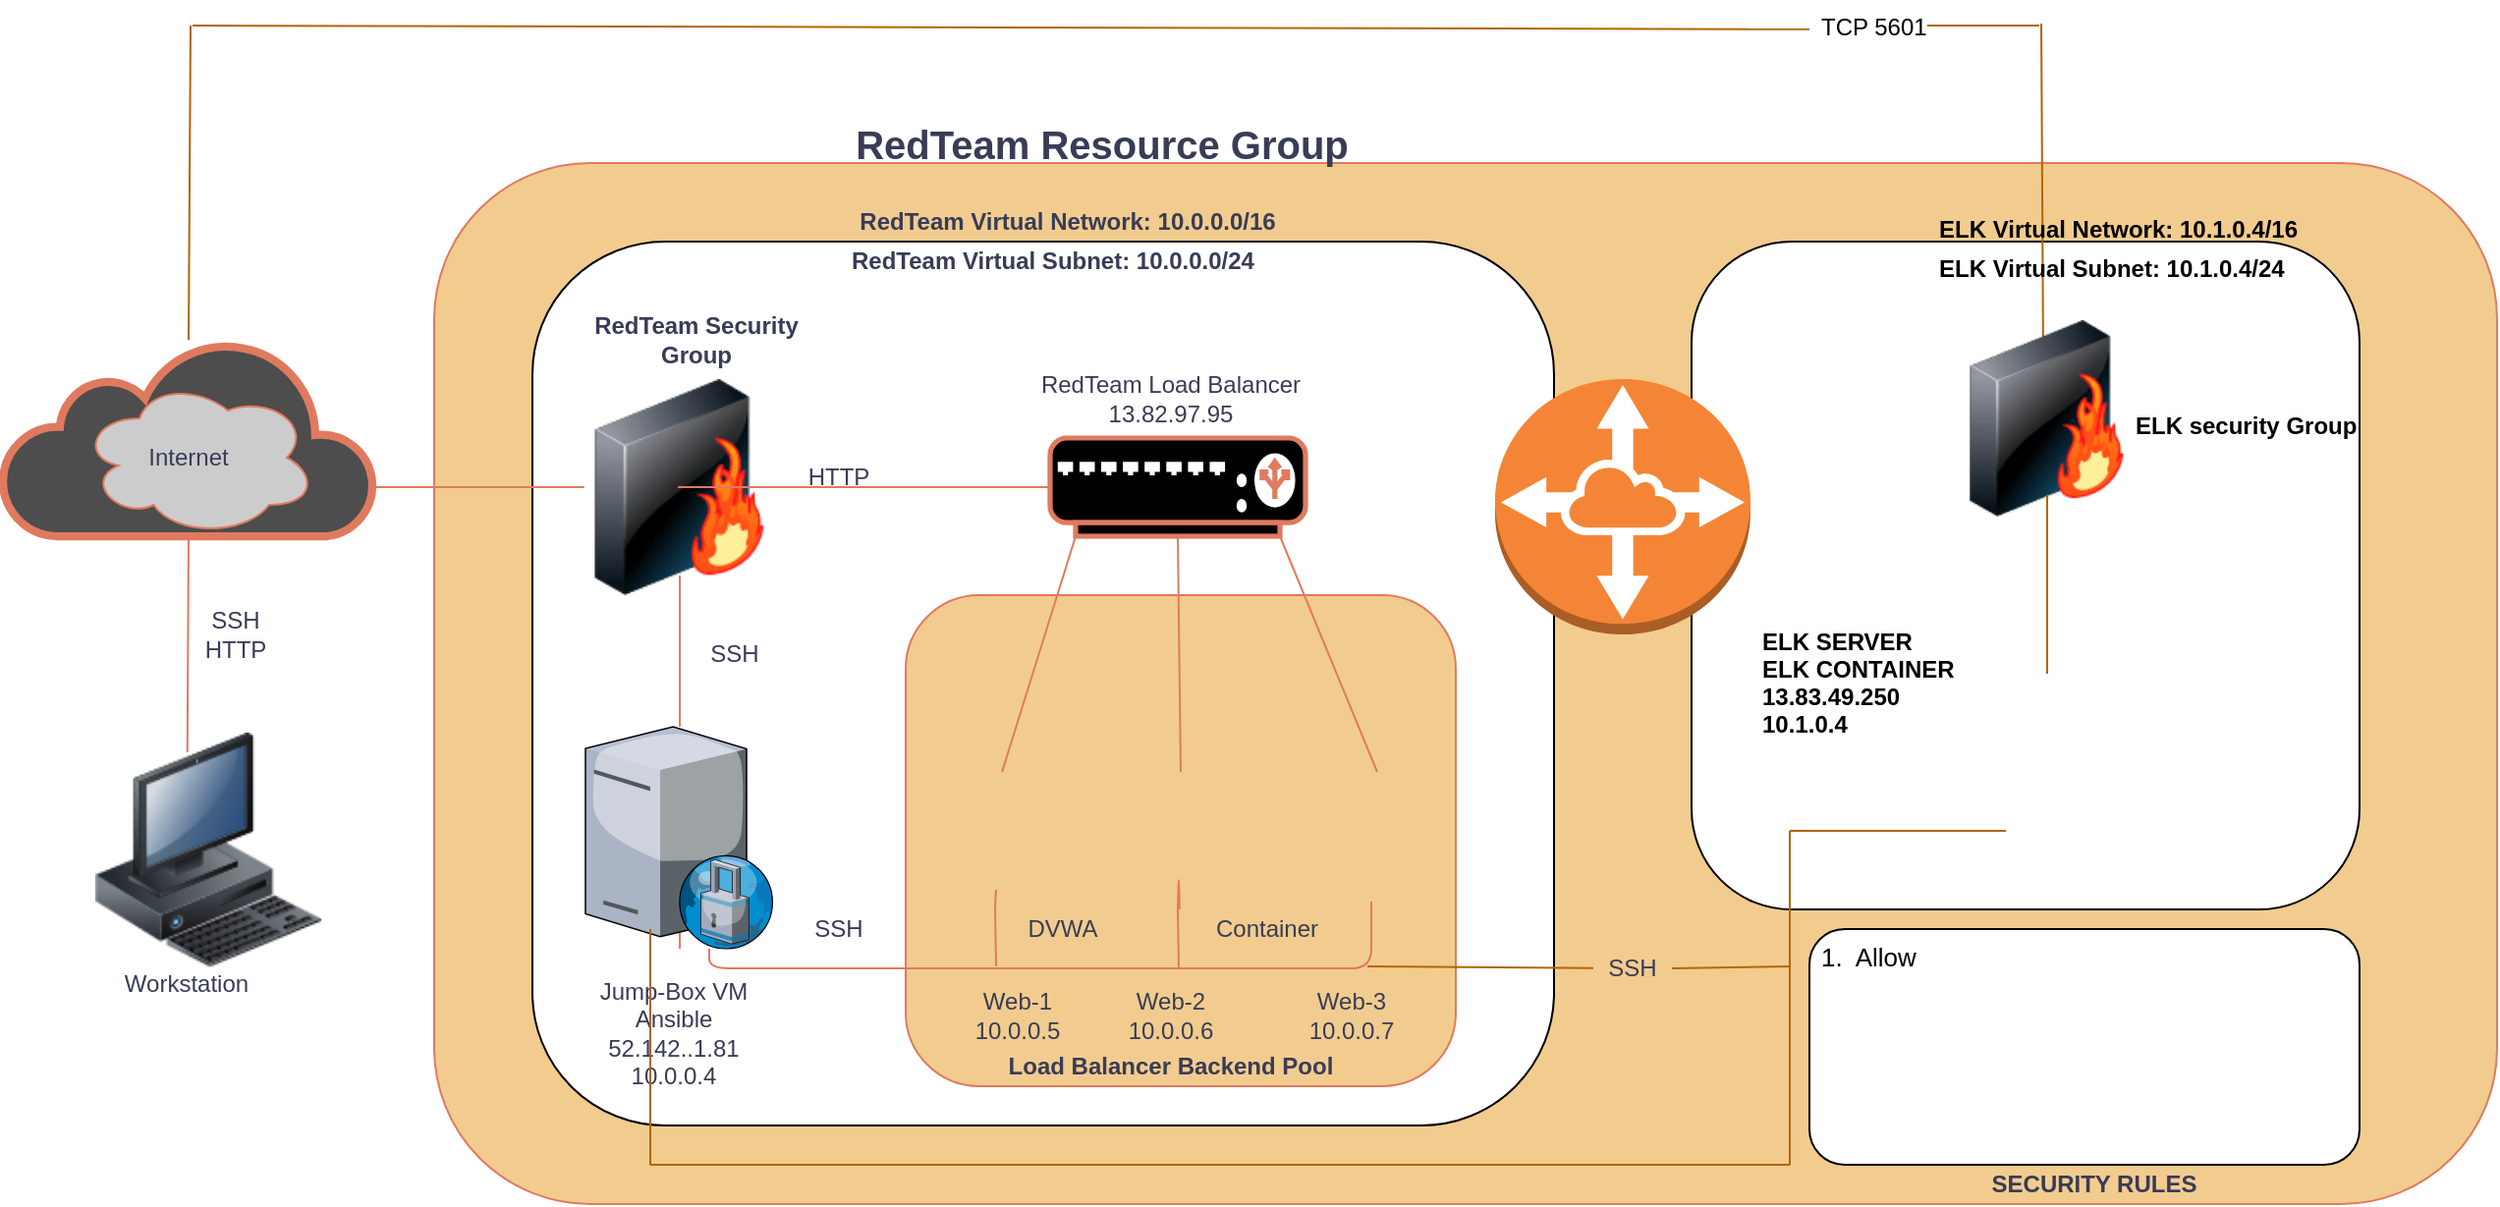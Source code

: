 <mxfile version="15.3.0" type="github">
  <diagram id="slnVbbzJdbbrH4En2uYu" name="Page-1">
    <mxGraphModel dx="1303" dy="1783" grid="1" gridSize="10" guides="0" tooltips="1" connect="1" arrows="1" fold="1" page="1" pageScale="1" pageWidth="850" pageHeight="1100" background="#FFFFFF" math="0" shadow="0">
      <root>
        <mxCell id="0" />
        <mxCell id="1" parent="0" />
        <mxCell id="NULseq0uM478Y7bA-dPA-58" value="" style="whiteSpace=wrap;html=1;rounded=1;fillColor=#F2CC8F;strokeColor=#E07A5F;fontColor=#393C56;" parent="1" vertex="1">
          <mxGeometry x="300" y="-60" width="1050" height="530" as="geometry" />
        </mxCell>
        <mxCell id="NULseq0uM478Y7bA-dPA-47" style="edgeStyle=none;rounded=1;orthogonalLoop=1;jettySize=auto;html=1;exitX=0.5;exitY=1;exitDx=0;exitDy=0;exitPerimeter=0;startArrow=none;startFill=0;endArrow=none;endFill=0;strokeColor=#E07A5F;labelBackgroundColor=#F4F1DE;fontColor=#393C56;" parent="1" source="NULseq0uM478Y7bA-dPA-13" edge="1">
          <mxGeometry relative="1" as="geometry">
            <mxPoint x="174.368" y="240" as="targetPoint" />
          </mxGeometry>
        </mxCell>
        <mxCell id="7xtBX2tsmSPpo3_qQwMU-17" style="edgeStyle=none;rounded=0;orthogonalLoop=1;jettySize=auto;html=1;exitX=0.5;exitY=0.08;exitDx=0;exitDy=0;exitPerimeter=0;startArrow=none;startFill=0;endArrow=none;endFill=0;fillColor=#fad7ac;strokeColor=#b46504;" parent="1" edge="1">
          <mxGeometry relative="1" as="geometry">
            <mxPoint x="176" y="-130" as="targetPoint" />
            <mxPoint x="175" y="30" as="sourcePoint" />
          </mxGeometry>
        </mxCell>
        <mxCell id="NULseq0uM478Y7bA-dPA-13" value="" style="html=1;outlineConnect=0;fillColor=#4D4D4D;strokeColor=#E07A5F;gradientDirection=north;strokeWidth=2;shape=mxgraph.networks.cloud;fontColor=#393C56;" parent="1" vertex="1">
          <mxGeometry x="80" y="30" width="190" height="100" as="geometry" />
        </mxCell>
        <mxCell id="NULseq0uM478Y7bA-dPA-22" value="" style="whiteSpace=wrap;html=1;rounded=1;" parent="1" vertex="1">
          <mxGeometry x="350" y="-20" width="520" height="450" as="geometry" />
        </mxCell>
        <mxCell id="NULseq0uM478Y7bA-dPA-14" value="" style="ellipse;shape=cloud;whiteSpace=wrap;html=1;direction=east;fillColor=#CCCCCC;strokeColor=#E07A5F;fontColor=#393C56;" parent="1" vertex="1">
          <mxGeometry x="120" y="50" width="120" height="80" as="geometry" />
        </mxCell>
        <mxCell id="NULseq0uM478Y7bA-dPA-26" value="" style="whiteSpace=wrap;html=1;strokeColor=#E07A5F;fillColor=#F2CC8F;rounded=1;fontColor=#393C56;" parent="1" vertex="1">
          <mxGeometry x="540" y="160" width="280" height="250" as="geometry" />
        </mxCell>
        <mxCell id="NULseq0uM478Y7bA-dPA-54" style="edgeStyle=none;rounded=1;orthogonalLoop=1;jettySize=auto;html=1;exitX=0.5;exitY=1;exitDx=0;exitDy=0;startArrow=none;startFill=0;endArrow=none;endFill=0;strokeColor=#E07A5F;labelBackgroundColor=#F4F1DE;fontColor=#393C56;" parent="1" source="NULseq0uM478Y7bA-dPA-15" edge="1">
          <mxGeometry relative="1" as="geometry">
            <mxPoint x="679" y="350" as="targetPoint" />
          </mxGeometry>
        </mxCell>
        <mxCell id="NULseq0uM478Y7bA-dPA-15" value="" style="shape=image;html=1;verticalAlign=top;verticalLabelPosition=bottom;imageAspect=0;aspect=fixed;image=https://cdn3.iconfinder.com/data/icons/prored/Network%20Online.png;labelBackgroundColor=#F4F1DE;fillColor=#F2CC8F;strokeColor=#E07A5F;fontColor=#393C56;" parent="1" vertex="1">
          <mxGeometry x="632" y="227" width="93" height="93" as="geometry" />
        </mxCell>
        <mxCell id="NULseq0uM478Y7bA-dPA-42" style="edgeStyle=none;rounded=1;orthogonalLoop=1;jettySize=auto;html=1;exitX=0.5;exitY=1;exitDx=0;exitDy=0;startArrow=none;startFill=0;endArrow=none;endFill=0;strokeColor=#E07A5F;labelBackgroundColor=#F4F1DE;fontColor=#393C56;" parent="1" source="NULseq0uM478Y7bA-dPA-17" target="NULseq0uM478Y7bA-dPA-24" edge="1">
          <mxGeometry relative="1" as="geometry" />
        </mxCell>
        <mxCell id="NULseq0uM478Y7bA-dPA-45" style="edgeStyle=none;rounded=1;orthogonalLoop=1;jettySize=auto;html=1;exitX=0;exitY=0.5;exitDx=0;exitDy=0;startArrow=none;startFill=0;endArrow=none;endFill=0;strokeColor=#E07A5F;labelBackgroundColor=#F4F1DE;fontColor=#393C56;" parent="1" source="NULseq0uM478Y7bA-dPA-17" edge="1">
          <mxGeometry relative="1" as="geometry">
            <mxPoint x="270" y="105" as="targetPoint" />
            <Array as="points">
              <mxPoint x="310" y="105" />
            </Array>
          </mxGeometry>
        </mxCell>
        <mxCell id="NULseq0uM478Y7bA-dPA-17" value="" style="image;html=1;image=img/lib/clip_art/networking/Firewall-page1_128x128.png;labelBackgroundColor=#F4F1DE;fillColor=#F2CC8F;strokeColor=#E07A5F;fontColor=#393C56;" parent="1" vertex="1">
          <mxGeometry x="364.03" y="50" width="122" height="110" as="geometry" />
        </mxCell>
        <mxCell id="NULseq0uM478Y7bA-dPA-21" value="" style="shape=image;html=1;verticalAlign=top;verticalLabelPosition=bottom;imageAspect=0;aspect=fixed;image=https://cdn3.iconfinder.com/data/icons/prored/Network%20Online.png;labelBackgroundColor=#F4F1DE;fillColor=#F2CC8F;strokeColor=#E07A5F;fontColor=#393C56;" parent="1" vertex="1">
          <mxGeometry x="720" y="227" width="93" height="93" as="geometry" />
        </mxCell>
        <mxCell id="NULseq0uM478Y7bA-dPA-34" style="rounded=1;orthogonalLoop=1;jettySize=auto;html=1;exitX=0.1;exitY=1;exitDx=0;exitDy=0;exitPerimeter=0;entryX=0.538;entryY=0.247;entryDx=0;entryDy=0;entryPerimeter=0;endArrow=none;endFill=0;labelBackgroundColor=#F4F1DE;strokeColor=#E07A5F;fontColor=#393C56;" parent="1" source="NULseq0uM478Y7bA-dPA-3" target="NULseq0uM478Y7bA-dPA-23" edge="1">
          <mxGeometry relative="1" as="geometry" />
        </mxCell>
        <mxCell id="NULseq0uM478Y7bA-dPA-35" style="edgeStyle=none;rounded=1;orthogonalLoop=1;jettySize=auto;html=1;exitX=0.5;exitY=1;exitDx=0;exitDy=0;exitPerimeter=0;entryX=0.516;entryY=0.247;entryDx=0;entryDy=0;entryPerimeter=0;endArrow=none;endFill=0;labelBackgroundColor=#F4F1DE;strokeColor=#E07A5F;fontColor=#393C56;" parent="1" source="NULseq0uM478Y7bA-dPA-3" target="NULseq0uM478Y7bA-dPA-15" edge="1">
          <mxGeometry relative="1" as="geometry" />
        </mxCell>
        <mxCell id="NULseq0uM478Y7bA-dPA-36" style="edgeStyle=none;rounded=1;orthogonalLoop=1;jettySize=auto;html=1;exitX=0.9;exitY=1;exitDx=0;exitDy=0;exitPerimeter=0;entryX=0.538;entryY=0.247;entryDx=0;entryDy=0;entryPerimeter=0;strokeColor=none;labelBackgroundColor=#F4F1DE;fontColor=#393C56;" parent="1" source="NULseq0uM478Y7bA-dPA-3" target="NULseq0uM478Y7bA-dPA-21" edge="1">
          <mxGeometry relative="1" as="geometry" />
        </mxCell>
        <mxCell id="NULseq0uM478Y7bA-dPA-37" style="edgeStyle=none;rounded=1;orthogonalLoop=1;jettySize=auto;html=1;exitX=0.9;exitY=1;exitDx=0;exitDy=0;exitPerimeter=0;strokeColor=#E07A5F;startArrow=none;startFill=0;endArrow=none;endFill=0;labelBackgroundColor=#F4F1DE;fontColor=#393C56;" parent="1" source="NULseq0uM478Y7bA-dPA-3" edge="1">
          <mxGeometry relative="1" as="geometry">
            <mxPoint x="780" y="250" as="targetPoint" />
          </mxGeometry>
        </mxCell>
        <mxCell id="NULseq0uM478Y7bA-dPA-40" style="edgeStyle=none;rounded=1;orthogonalLoop=1;jettySize=auto;html=1;exitX=0;exitY=0.5;exitDx=0;exitDy=0;exitPerimeter=0;entryX=0.492;entryY=0.5;entryDx=0;entryDy=0;entryPerimeter=0;startArrow=none;startFill=0;endArrow=none;endFill=0;strokeColor=#E07A5F;labelBackgroundColor=#F4F1DE;fontColor=#393C56;" parent="1" source="NULseq0uM478Y7bA-dPA-3" target="NULseq0uM478Y7bA-dPA-17" edge="1">
          <mxGeometry relative="1" as="geometry" />
        </mxCell>
        <mxCell id="NULseq0uM478Y7bA-dPA-3" value="" style="fontColor=#393C56;verticalAlign=top;verticalLabelPosition=bottom;labelPosition=center;align=center;html=1;outlineConnect=0;fillColor=#000000;strokeColor=#E07A5F;gradientDirection=north;strokeWidth=2;shape=mxgraph.networks.load_balancer;" parent="1" vertex="1">
          <mxGeometry x="613.5" y="80" width="130" height="50" as="geometry" />
        </mxCell>
        <mxCell id="NULseq0uM478Y7bA-dPA-52" style="edgeStyle=none;rounded=1;orthogonalLoop=1;jettySize=auto;html=1;exitX=0.5;exitY=1;exitDx=0;exitDy=0;startArrow=none;startFill=0;endArrow=none;endFill=0;strokeColor=#E07A5F;labelBackgroundColor=#F4F1DE;fontColor=#393C56;" parent="1" source="NULseq0uM478Y7bA-dPA-23" edge="1">
          <mxGeometry relative="1" as="geometry">
            <mxPoint x="586" y="349" as="targetPoint" />
          </mxGeometry>
        </mxCell>
        <mxCell id="NULseq0uM478Y7bA-dPA-23" value="" style="shape=image;html=1;verticalAlign=top;verticalLabelPosition=bottom;imageAspect=0;aspect=fixed;image=https://cdn3.iconfinder.com/data/icons/prored/Network%20Online.png;labelBackgroundColor=#F4F1DE;fillColor=#F2CC8F;strokeColor=#E07A5F;fontColor=#393C56;" parent="1" vertex="1">
          <mxGeometry x="539" y="227" width="93" height="93" as="geometry" />
        </mxCell>
        <mxCell id="NULseq0uM478Y7bA-dPA-50" style="edgeStyle=orthogonalEdgeStyle;rounded=1;orthogonalLoop=1;jettySize=auto;html=1;startArrow=none;startFill=0;endArrow=none;endFill=0;strokeColor=#E07A5F;labelBackgroundColor=#F4F1DE;fontColor=#393C56;" parent="1" source="NULseq0uM478Y7bA-dPA-24" target="NULseq0uM478Y7bA-dPA-22" edge="1">
          <mxGeometry relative="1" as="geometry">
            <Array as="points">
              <mxPoint x="570" y="390" />
              <mxPoint x="570" y="390" />
            </Array>
          </mxGeometry>
        </mxCell>
        <mxCell id="NULseq0uM478Y7bA-dPA-51" style="rounded=1;orthogonalLoop=1;jettySize=auto;html=1;startArrow=none;startFill=0;endArrow=none;endFill=0;strokeColor=#E07A5F;edgeStyle=orthogonalEdgeStyle;labelBackgroundColor=#F4F1DE;fontColor=#393C56;" parent="1" source="NULseq0uM478Y7bA-dPA-24" edge="1">
          <mxGeometry relative="1" as="geometry">
            <mxPoint x="777" y="316" as="targetPoint" />
            <Array as="points">
              <mxPoint x="440" y="350" />
              <mxPoint x="777" y="350" />
            </Array>
          </mxGeometry>
        </mxCell>
        <mxCell id="NULseq0uM478Y7bA-dPA-24" value="" style="verticalLabelPosition=bottom;sketch=0;aspect=fixed;html=1;verticalAlign=top;strokeColor=#E07A5F;align=center;outlineConnect=0;shape=mxgraph.citrix.proxy_server;fillColor=#F2CC8F;fontColor=#393C56;" parent="1" vertex="1">
          <mxGeometry x="377" y="227" width="96.05" height="113" as="geometry" />
        </mxCell>
        <mxCell id="NULseq0uM478Y7bA-dPA-43" style="edgeStyle=none;rounded=1;orthogonalLoop=1;jettySize=auto;html=1;exitX=0.5;exitY=1;exitDx=0;exitDy=0;entryX=0.5;entryY=0.909;entryDx=0;entryDy=0;entryPerimeter=0;startArrow=none;startFill=0;endArrow=none;endFill=0;strokeColor=#E07A5F;labelBackgroundColor=#F4F1DE;fontColor=#393C56;" parent="1" source="NULseq0uM478Y7bA-dPA-17" target="NULseq0uM478Y7bA-dPA-17" edge="1">
          <mxGeometry relative="1" as="geometry" />
        </mxCell>
        <mxCell id="NULseq0uM478Y7bA-dPA-46" style="edgeStyle=none;rounded=1;orthogonalLoop=1;jettySize=auto;html=1;exitX=0;exitY=0.5;exitDx=0;exitDy=0;startArrow=none;startFill=0;endArrow=none;endFill=0;strokeColor=#E07A5F;labelBackgroundColor=#F4F1DE;fontColor=#393C56;" parent="1" source="NULseq0uM478Y7bA-dPA-17" target="NULseq0uM478Y7bA-dPA-17" edge="1">
          <mxGeometry relative="1" as="geometry">
            <Array as="points">
              <mxPoint x="380" y="105" />
            </Array>
          </mxGeometry>
        </mxCell>
        <mxCell id="NULseq0uM478Y7bA-dPA-53" style="edgeStyle=none;rounded=1;orthogonalLoop=1;jettySize=auto;html=1;exitX=0.5;exitY=1;exitDx=0;exitDy=0;entryX=0.505;entryY=0.892;entryDx=0;entryDy=0;entryPerimeter=0;startArrow=none;startFill=0;endArrow=none;endFill=0;strokeColor=#E07A5F;labelBackgroundColor=#F4F1DE;fontColor=#393C56;" parent="1" source="NULseq0uM478Y7bA-dPA-23" target="NULseq0uM478Y7bA-dPA-23" edge="1">
          <mxGeometry relative="1" as="geometry" />
        </mxCell>
        <mxCell id="NULseq0uM478Y7bA-dPA-55" style="edgeStyle=none;rounded=1;orthogonalLoop=1;jettySize=auto;html=1;exitX=0.5;exitY=1;exitDx=0;exitDy=0;startArrow=none;startFill=0;endArrow=none;endFill=0;strokeColor=#E07A5F;labelBackgroundColor=#F4F1DE;fontColor=#393C56;" parent="1" source="NULseq0uM478Y7bA-dPA-15" target="NULseq0uM478Y7bA-dPA-15" edge="1">
          <mxGeometry relative="1" as="geometry" />
        </mxCell>
        <mxCell id="NULseq0uM478Y7bA-dPA-56" style="edgeStyle=none;rounded=1;orthogonalLoop=1;jettySize=auto;html=1;exitX=0.5;exitY=1;exitDx=0;exitDy=0;startArrow=none;startFill=0;endArrow=none;endFill=0;strokeColor=#E07A5F;labelBackgroundColor=#F4F1DE;fontColor=#393C56;" parent="1" source="NULseq0uM478Y7bA-dPA-15" target="NULseq0uM478Y7bA-dPA-15" edge="1">
          <mxGeometry relative="1" as="geometry" />
        </mxCell>
        <mxCell id="NULseq0uM478Y7bA-dPA-57" style="edgeStyle=none;rounded=1;orthogonalLoop=1;jettySize=auto;html=1;exitX=0.5;exitY=1;exitDx=0;exitDy=0;startArrow=none;startFill=0;endArrow=none;endFill=0;strokeColor=#E07A5F;labelBackgroundColor=#F4F1DE;fontColor=#393C56;" parent="1" source="NULseq0uM478Y7bA-dPA-15" target="NULseq0uM478Y7bA-dPA-15" edge="1">
          <mxGeometry relative="1" as="geometry">
            <Array as="points">
              <mxPoint x="679" y="300" />
            </Array>
          </mxGeometry>
        </mxCell>
        <mxCell id="NULseq0uM478Y7bA-dPA-59" value="RedTeam Load Balancer&lt;br&gt;13.82.97.95" style="text;html=1;strokeColor=none;fillColor=none;align=center;verticalAlign=middle;whiteSpace=wrap;rounded=0;fontColor=#393C56;" parent="1" vertex="1">
          <mxGeometry x="590" y="50" width="170" height="20" as="geometry" />
        </mxCell>
        <mxCell id="NULseq0uM478Y7bA-dPA-60" value="&lt;b&gt;RedTeam Security Group&lt;/b&gt;" style="text;html=1;strokeColor=none;fillColor=none;align=center;verticalAlign=middle;whiteSpace=wrap;rounded=0;fontColor=#393C56;" parent="1" vertex="1">
          <mxGeometry x="377" y="20" width="113" height="20" as="geometry" />
        </mxCell>
        <mxCell id="NULseq0uM478Y7bA-dPA-61" value="Internet" style="text;html=1;strokeColor=none;fillColor=none;align=center;verticalAlign=middle;whiteSpace=wrap;rounded=0;fontColor=#393C56;" parent="1" vertex="1">
          <mxGeometry x="140" y="80" width="70" height="20" as="geometry" />
        </mxCell>
        <mxCell id="NULseq0uM478Y7bA-dPA-62" value="Web-1&lt;br&gt;10.0.0.5" style="text;html=1;strokeColor=none;fillColor=none;align=center;verticalAlign=middle;whiteSpace=wrap;rounded=0;fontColor=#393C56;" parent="1" vertex="1">
          <mxGeometry x="562" y="357.5" width="70" height="32.5" as="geometry" />
        </mxCell>
        <mxCell id="NULseq0uM478Y7bA-dPA-63" value="Web-2&lt;br&gt;10.0.0.6" style="text;html=1;strokeColor=none;fillColor=none;align=center;verticalAlign=middle;whiteSpace=wrap;rounded=0;fontColor=#393C56;" parent="1" vertex="1">
          <mxGeometry x="640" y="357.5" width="70" height="32.5" as="geometry" />
        </mxCell>
        <mxCell id="NULseq0uM478Y7bA-dPA-64" value="Web-3&lt;br&gt;10.0.0.7" style="text;html=1;strokeColor=none;fillColor=none;align=center;verticalAlign=middle;whiteSpace=wrap;rounded=0;fontColor=#393C56;" parent="1" vertex="1">
          <mxGeometry x="731.5" y="357.5" width="70" height="32.5" as="geometry" />
        </mxCell>
        <mxCell id="NULseq0uM478Y7bA-dPA-65" value="&lt;b&gt;Load Balancer Backend Pool&lt;/b&gt;" style="text;html=1;strokeColor=none;fillColor=none;align=center;verticalAlign=middle;whiteSpace=wrap;rounded=0;fontColor=#393C56;" parent="1" vertex="1">
          <mxGeometry x="580" y="390" width="190" height="20" as="geometry" />
        </mxCell>
        <mxCell id="NULseq0uM478Y7bA-dPA-66" value="Jump-Box VM&lt;br&gt;Ansible&lt;br&gt;52.142..1.81&lt;br&gt;10.0.0.4" style="text;html=1;strokeColor=none;fillColor=none;align=center;verticalAlign=middle;whiteSpace=wrap;rounded=0;sketch=0;fontColor=#393C56;" parent="1" vertex="1">
          <mxGeometry x="377" y="347.5" width="90" height="70" as="geometry" />
        </mxCell>
        <mxCell id="NULseq0uM478Y7bA-dPA-67" value="Workstation" style="text;html=1;strokeColor=none;fillColor=none;align=center;verticalAlign=middle;whiteSpace=wrap;rounded=0;sketch=0;fontColor=#393C56;rotation=0;" parent="1" vertex="1">
          <mxGeometry x="139" y="347.5" width="70" height="20" as="geometry" />
        </mxCell>
        <mxCell id="NULseq0uM478Y7bA-dPA-68" value="HTTP" style="text;html=1;strokeColor=none;fillColor=none;align=center;verticalAlign=middle;whiteSpace=wrap;rounded=0;sketch=0;fontColor=#393C56;" parent="1" vertex="1">
          <mxGeometry x="486.03" y="90" width="40" height="20" as="geometry" />
        </mxCell>
        <mxCell id="NULseq0uM478Y7bA-dPA-69" value="SSH&lt;br&gt;HTTP" style="text;html=1;strokeColor=none;fillColor=none;align=center;verticalAlign=middle;whiteSpace=wrap;rounded=0;sketch=0;fontColor=#393C56;" parent="1" vertex="1">
          <mxGeometry x="179" y="170" width="40" height="20" as="geometry" />
        </mxCell>
        <mxCell id="NULseq0uM478Y7bA-dPA-70" value="SSH" style="text;html=1;strokeColor=none;fillColor=none;align=center;verticalAlign=middle;whiteSpace=wrap;rounded=0;sketch=0;fontColor=#393C56;" parent="1" vertex="1">
          <mxGeometry x="433.05" y="180" width="40" height="20" as="geometry" />
        </mxCell>
        <mxCell id="NULseq0uM478Y7bA-dPA-71" value="SSH" style="text;html=1;strokeColor=none;fillColor=none;align=center;verticalAlign=middle;whiteSpace=wrap;rounded=0;sketch=0;fontColor=#393C56;" parent="1" vertex="1">
          <mxGeometry x="486.03" y="320" width="40" height="20" as="geometry" />
        </mxCell>
        <mxCell id="NULseq0uM478Y7bA-dPA-76" value="Container" style="text;html=1;strokeColor=none;fillColor=none;align=center;verticalAlign=middle;whiteSpace=wrap;rounded=0;sketch=0;fontColor=#393C56;" parent="1" vertex="1">
          <mxGeometry x="703.5" y="320" width="40" height="20" as="geometry" />
        </mxCell>
        <mxCell id="NULseq0uM478Y7bA-dPA-77" value="DVWA" style="text;html=1;strokeColor=none;fillColor=none;align=center;verticalAlign=middle;whiteSpace=wrap;rounded=0;sketch=0;fontColor=#393C56;" parent="1" vertex="1">
          <mxGeometry x="600" y="320" width="40" height="20" as="geometry" />
        </mxCell>
        <mxCell id="NULseq0uM478Y7bA-dPA-78" value="&lt;b&gt;RedTeam Virtual Subnet: 10.0.0.0/24&lt;/b&gt;" style="text;html=1;strokeColor=none;fillColor=none;align=center;verticalAlign=middle;whiteSpace=wrap;rounded=0;sketch=0;fontColor=#393C56;" parent="1" vertex="1">
          <mxGeometry x="510" y="-20" width="210" height="20" as="geometry" />
        </mxCell>
        <mxCell id="NULseq0uM478Y7bA-dPA-79" value="&lt;b&gt;RedTeam Virtual Network: 10.0.0.0/16&lt;/b&gt;" style="text;html=1;strokeColor=none;fillColor=none;align=center;verticalAlign=middle;whiteSpace=wrap;rounded=0;sketch=0;fontColor=#393C56;" parent="1" vertex="1">
          <mxGeometry x="513.5" y="-40" width="216.5" height="20" as="geometry" />
        </mxCell>
        <mxCell id="NULseq0uM478Y7bA-dPA-80" value="&lt;b&gt;&lt;font style=&quot;font-size: 20px&quot;&gt;RedTeam Resource Group&lt;/font&gt;&lt;/b&gt;" style="text;html=1;strokeColor=none;fillColor=none;align=center;verticalAlign=middle;whiteSpace=wrap;rounded=0;sketch=0;fontColor=#393C56;" parent="1" vertex="1">
          <mxGeometry x="510" y="-80" width="260" height="20" as="geometry" />
        </mxCell>
        <mxCell id="7xtBX2tsmSPpo3_qQwMU-9" value="" style="whiteSpace=wrap;html=1;rounded=1;" parent="1" vertex="1">
          <mxGeometry x="940" y="-20" width="340" height="340" as="geometry" />
        </mxCell>
        <mxCell id="7xtBX2tsmSPpo3_qQwMU-4" value="" style="shape=image;html=1;verticalAlign=top;verticalLabelPosition=bottom;imageAspect=0;aspect=fixed;image=https://cdn3.iconfinder.com/data/icons/prored/Network%20Online.png;labelBackgroundColor=#F4F1DE;fillColor=#F2CC8F;strokeColor=#E07A5F;fontColor=#393C56;" parent="1" vertex="1">
          <mxGeometry x="1050" y="180" width="120" height="120" as="geometry" />
        </mxCell>
        <mxCell id="7xtBX2tsmSPpo3_qQwMU-18" style="edgeStyle=none;rounded=0;orthogonalLoop=1;jettySize=auto;html=1;exitX=0.5;exitY=0;exitDx=0;exitDy=0;startArrow=none;startFill=0;endArrow=none;endFill=0;fillColor=#fad7ac;strokeColor=#b46504;" parent="1" edge="1">
          <mxGeometry relative="1" as="geometry">
            <mxPoint x="1118" y="-131" as="targetPoint" />
            <mxPoint x="1119" y="39" as="sourcePoint" />
          </mxGeometry>
        </mxCell>
        <mxCell id="7xtBX2tsmSPpo3_qQwMU-12" value="" style="image;html=1;image=img/lib/clip_art/networking/Firewall-page1_128x128.png;labelBackgroundColor=#F4F1DE;fillColor=#F2CC8F;strokeColor=#E07A5F;fontColor=#393C56;" parent="1" vertex="1">
          <mxGeometry x="1060" y="20" width="122" height="100" as="geometry" />
        </mxCell>
        <mxCell id="7xtBX2tsmSPpo3_qQwMU-16" value="" style="outlineConnect=0;dashed=0;verticalLabelPosition=bottom;verticalAlign=top;align=center;html=1;shape=mxgraph.aws3.vpc_peering;fillColor=#F58536;gradientColor=none;rounded=1;" parent="1" vertex="1">
          <mxGeometry x="840" y="50" width="130" height="130" as="geometry" />
        </mxCell>
        <mxCell id="7xtBX2tsmSPpo3_qQwMU-20" value="" style="endArrow=none;html=1;fillColor=#fad7ac;strokeColor=#b46504;startArrow=none;" parent="1" edge="1">
          <mxGeometry width="50" height="50" relative="1" as="geometry">
            <mxPoint x="1060" y="-130" as="sourcePoint" />
            <mxPoint x="1117" y="-130" as="targetPoint" />
          </mxGeometry>
        </mxCell>
        <mxCell id="7xtBX2tsmSPpo3_qQwMU-21" value="" style="endArrow=none;html=1;fillColor=#fad7ac;strokeColor=#b46504;startArrow=none;exitX=1;exitY=0.5;exitDx=0;exitDy=0;" parent="1" edge="1" source="n-GNuyj7heYwSk972vqd-17">
          <mxGeometry width="50" height="50" relative="1" as="geometry">
            <mxPoint x="775" y="349" as="sourcePoint" />
            <mxPoint x="990" y="349" as="targetPoint" />
          </mxGeometry>
        </mxCell>
        <mxCell id="7xtBX2tsmSPpo3_qQwMU-23" value="" style="endArrow=none;html=1;fillColor=#fad7ac;strokeColor=#b46504;" parent="1" edge="1">
          <mxGeometry width="50" height="50" relative="1" as="geometry">
            <mxPoint x="990" y="450" as="sourcePoint" />
            <mxPoint x="990" y="280" as="targetPoint" />
            <Array as="points" />
          </mxGeometry>
        </mxCell>
        <mxCell id="n-GNuyj7heYwSk972vqd-1" value="" style="endArrow=none;html=1;fillColor=#fad7ac;strokeColor=#b46504;" edge="1" parent="1">
          <mxGeometry width="50" height="50" relative="1" as="geometry">
            <mxPoint x="410" y="450" as="sourcePoint" />
            <mxPoint x="410" y="330" as="targetPoint" />
          </mxGeometry>
        </mxCell>
        <mxCell id="n-GNuyj7heYwSk972vqd-2" value="" style="endArrow=none;html=1;fillColor=#fad7ac;strokeColor=#b46504;" edge="1" parent="1">
          <mxGeometry width="50" height="50" relative="1" as="geometry">
            <mxPoint x="410" y="450" as="sourcePoint" />
            <mxPoint x="990" y="450" as="targetPoint" />
          </mxGeometry>
        </mxCell>
        <mxCell id="n-GNuyj7heYwSk972vqd-8" value="ELK security Group" style="text;strokeColor=none;fillColor=none;align=left;verticalAlign=top;spacingLeft=4;spacingRight=4;overflow=hidden;rotatable=0;points=[[0,0.5],[1,0.5]];portConstraint=eastwest;rounded=1;fontStyle=1" vertex="1" parent="1">
          <mxGeometry x="1160" y="60" width="130" height="40" as="geometry" />
        </mxCell>
        <mxCell id="n-GNuyj7heYwSk972vqd-9" value="ELK SERVER&#xa;ELK CONTAINER&#xa;13.83.49.250&#xa;10.1.0.4&#xa;" style="text;strokeColor=none;fillColor=none;align=left;verticalAlign=top;spacingLeft=4;spacingRight=4;overflow=hidden;rotatable=0;points=[[0,0.5],[1,0.5]];portConstraint=eastwest;rounded=1;fontStyle=1" vertex="1" parent="1">
          <mxGeometry x="970" y="170" width="130" height="80" as="geometry" />
        </mxCell>
        <mxCell id="n-GNuyj7heYwSk972vqd-10" value="ELK Virtual Subnet: 10.1.0.4/24" style="text;strokeColor=none;fillColor=none;align=left;verticalAlign=top;spacingLeft=4;spacingRight=4;overflow=hidden;rotatable=0;points=[[0,0.5],[1,0.5]];portConstraint=eastwest;rounded=1;fontStyle=1" vertex="1" parent="1">
          <mxGeometry x="1060" y="-20" width="200" height="40" as="geometry" />
        </mxCell>
        <mxCell id="n-GNuyj7heYwSk972vqd-11" value="ELK Virtual Network: 10.1.0.4/16" style="text;strokeColor=none;fillColor=none;align=left;verticalAlign=top;spacingLeft=4;spacingRight=4;overflow=hidden;rotatable=0;points=[[0,0.5],[1,0.5]];portConstraint=eastwest;rounded=1;fontStyle=1" vertex="1" parent="1">
          <mxGeometry x="1060" y="-40" width="200" height="40" as="geometry" />
        </mxCell>
        <mxCell id="n-GNuyj7heYwSk972vqd-12" value="" style="endArrow=none;html=1;fillColor=#fad7ac;strokeColor=#b46504;" edge="1" parent="1">
          <mxGeometry width="50" height="50" relative="1" as="geometry">
            <mxPoint x="1121" y="109" as="sourcePoint" />
            <mxPoint x="1121" y="200" as="targetPoint" />
            <Array as="points" />
          </mxGeometry>
        </mxCell>
        <mxCell id="n-GNuyj7heYwSk972vqd-19" value="" style="endArrow=none;html=1;fillColor=#fad7ac;strokeColor=#b46504;startArrow=none;" edge="1" parent="1" source="n-GNuyj7heYwSk972vqd-17">
          <mxGeometry width="50" height="50" relative="1" as="geometry">
            <mxPoint x="775" y="349" as="sourcePoint" />
            <mxPoint x="930" y="350" as="targetPoint" />
          </mxGeometry>
        </mxCell>
        <mxCell id="n-GNuyj7heYwSk972vqd-16" value="TCP 5601" style="text;strokeColor=none;fillColor=none;align=left;verticalAlign=top;spacingLeft=4;spacingRight=4;overflow=hidden;rotatable=0;points=[[0,0.5],[1,0.5]];portConstraint=eastwest;rounded=1;" vertex="1" parent="1">
          <mxGeometry x="1000" y="-143" width="70" height="26" as="geometry" />
        </mxCell>
        <mxCell id="n-GNuyj7heYwSk972vqd-22" value="" style="endArrow=none;html=1;fillColor=#fad7ac;strokeColor=#b46504;" edge="1" parent="1">
          <mxGeometry width="50" height="50" relative="1" as="geometry">
            <mxPoint x="177" y="-130" as="sourcePoint" />
            <mxPoint x="1000" y="-128.082" as="targetPoint" />
          </mxGeometry>
        </mxCell>
        <mxCell id="n-GNuyj7heYwSk972vqd-30" value="" style="image;html=1;image=img/lib/clip_art/computers/Workstation_128x128.png;rounded=1;" vertex="1" parent="1">
          <mxGeometry x="120" y="230" width="130" height="120" as="geometry" />
        </mxCell>
        <mxCell id="n-GNuyj7heYwSk972vqd-32" value="" style="whiteSpace=wrap;html=1;rounded=1;" vertex="1" parent="1">
          <mxGeometry x="1000" y="330" width="280" height="120" as="geometry" />
        </mxCell>
        <mxCell id="n-GNuyj7heYwSk972vqd-33" value="1.  Allow" style="text;strokeColor=none;fillColor=none;align=left;verticalAlign=top;spacingLeft=4;spacingRight=4;overflow=hidden;rotatable=0;points=[[0,0.5],[1,0.5]];portConstraint=eastwest;rounded=1;fontSize=13;" vertex="1" parent="1">
          <mxGeometry x="1000" y="330" width="280" height="120" as="geometry" />
        </mxCell>
        <mxCell id="n-GNuyj7heYwSk972vqd-17" value="SSH" style="text;html=1;strokeColor=none;fillColor=none;align=center;verticalAlign=middle;whiteSpace=wrap;rounded=0;sketch=0;fontColor=#393C56;" vertex="1" parent="1">
          <mxGeometry x="890" y="340" width="40" height="20" as="geometry" />
        </mxCell>
        <mxCell id="n-GNuyj7heYwSk972vqd-34" value="" style="endArrow=none;html=1;fillColor=#fad7ac;strokeColor=#b46504;" edge="1" parent="1" target="n-GNuyj7heYwSk972vqd-17">
          <mxGeometry width="50" height="50" relative="1" as="geometry">
            <mxPoint x="775" y="349" as="sourcePoint" />
            <mxPoint x="930" y="350" as="targetPoint" />
          </mxGeometry>
        </mxCell>
        <mxCell id="n-GNuyj7heYwSk972vqd-36" value="" style="endArrow=none;html=1;fontSize=13;fillColor=#fad7ac;strokeColor=#b46504;" edge="1" parent="1">
          <mxGeometry width="50" height="50" relative="1" as="geometry">
            <mxPoint x="1100" y="280" as="sourcePoint" />
            <mxPoint x="990" y="280" as="targetPoint" />
            <Array as="points" />
          </mxGeometry>
        </mxCell>
        <mxCell id="n-GNuyj7heYwSk972vqd-37" value="&lt;b&gt;SECURITY RULES&lt;/b&gt;" style="text;html=1;strokeColor=none;fillColor=none;align=center;verticalAlign=middle;whiteSpace=wrap;rounded=0;sketch=0;fontColor=#393C56;" vertex="1" parent="1">
          <mxGeometry x="1050" y="450" width="190" height="20" as="geometry" />
        </mxCell>
      </root>
    </mxGraphModel>
  </diagram>
</mxfile>
